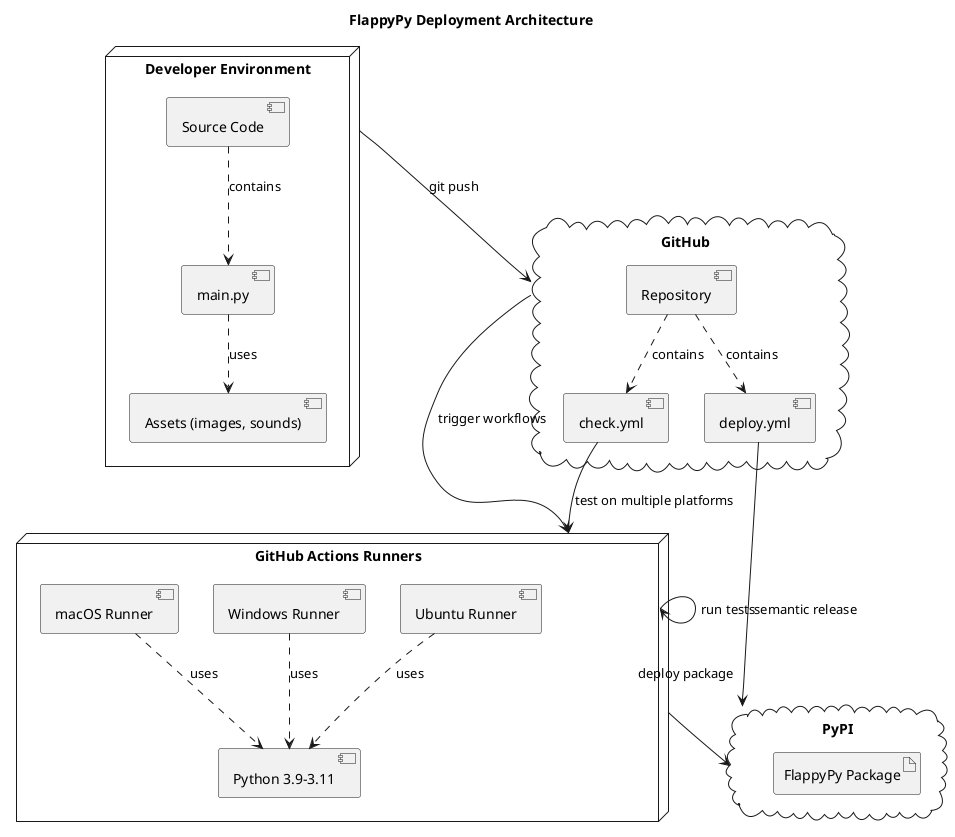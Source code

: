 @startuml
title FlappyPy Deployment Architecture

' Development Environment
node "Developer Environment" as dev {
    component "main.py" as game
    component "Assets (images, sounds)" as assets
    component "Source Code" as src
}

' GitHub Platform
cloud "GitHub" as github {
    component "Repository" as repo
    component "check.yml" as ci
    component "deploy.yml" as cd
}

' CI/CD Runners
node "GitHub Actions Runners" as runners {
    component "Ubuntu Runner" as ubuntu
    component "Windows Runner" as windows  
    component "macOS Runner" as macos
    component "Python 3.9-3.11" as python
}

' Deployment Target
cloud "PyPI" as pypi {
    artifact "FlappyPy Package" as package
}

' Deployment Flow
dev --> github : git push
github --> runners : trigger workflows
runners --> runners : run tests
runners --> pypi : deploy package
ci --> runners : test on multiple platforms
cd --> pypi : semantic release

' Dependencies
game ..> assets : uses
src ..> game : contains
repo ..> ci : contains
repo ..> cd : contains
ubuntu ..> python : uses
windows ..> python : uses
macos ..> python : uses

@enduml